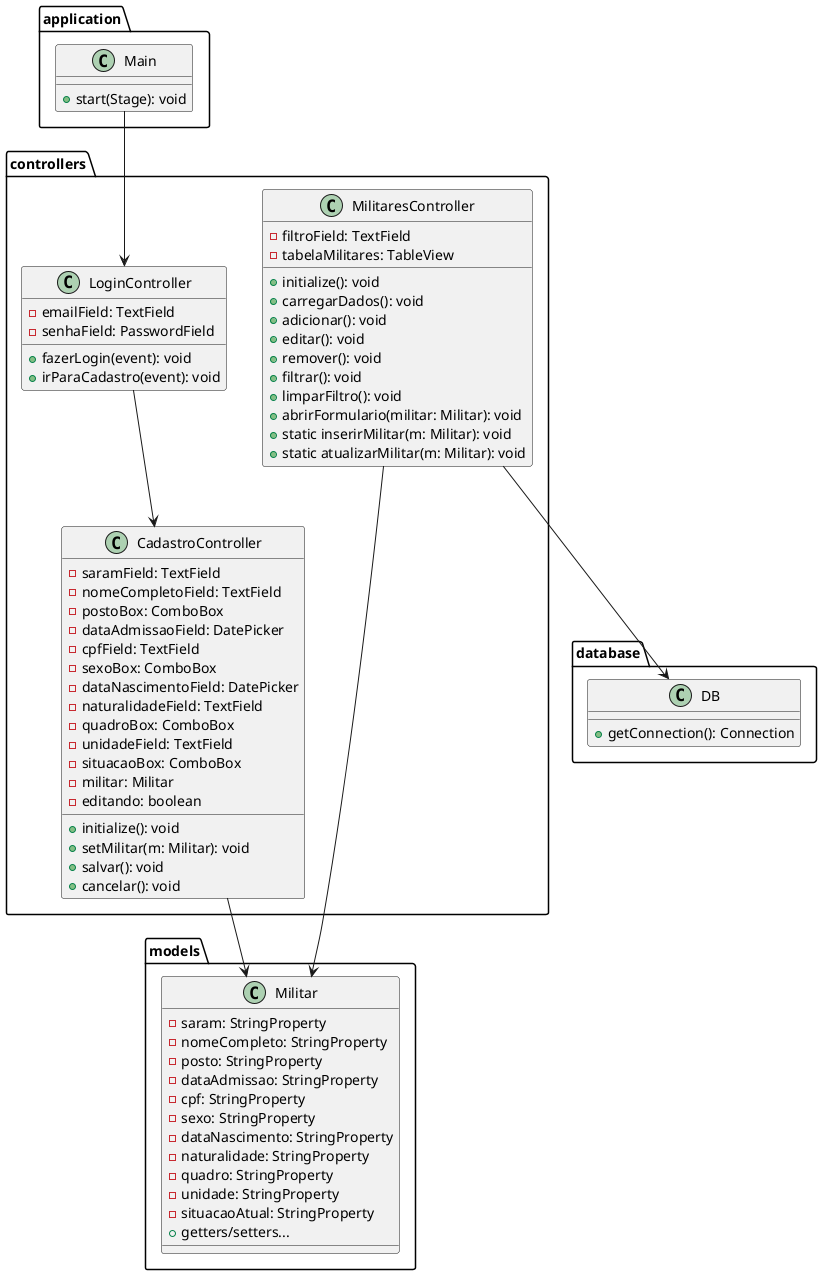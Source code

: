 @startuml

package application {
    class Main {
        +start(Stage): void
    }
}

package controllers {
    class LoginController {
        -emailField: TextField
        -senhaField: PasswordField
        +fazerLogin(event): void
        +irParaCadastro(event): void
    }

    class CadastroController {
        -saramField: TextField
        -nomeCompletoField: TextField
        -postoBox: ComboBox
        -dataAdmissaoField: DatePicker
        -cpfField: TextField
        -sexoBox: ComboBox
        -dataNascimentoField: DatePicker
        -naturalidadeField: TextField
        -quadroBox: ComboBox
        -unidadeField: TextField
        -situacaoBox: ComboBox
        -militar: Militar
        -editando: boolean
        +initialize(): void
        +setMilitar(m: Militar): void
        +salvar(): void
        +cancelar(): void
    }

    class MilitaresController {
        -filtroField: TextField
        -tabelaMilitares: TableView
        +initialize(): void
        +carregarDados(): void
        +adicionar(): void
        +editar(): void
        +remover(): void
        +filtrar(): void
        +limparFiltro(): void
        +abrirFormulario(militar: Militar): void
        +static inserirMilitar(m: Militar): void
        +static atualizarMilitar(m: Militar): void
    }
}

package models {
    class Militar {
        -saram: StringProperty
        -nomeCompleto: StringProperty
        -posto: StringProperty
        -dataAdmissao: StringProperty
        -cpf: StringProperty
        -sexo: StringProperty
        -dataNascimento: StringProperty
        -naturalidade: StringProperty
        -quadro: StringProperty
        -unidade: StringProperty
        -situacaoAtual: StringProperty
        +getters/setters...
    }
}

package database {
    class DB {
        +getConnection(): Connection
    }
}

Main --> LoginController
LoginController --> CadastroController
MilitaresController --> Militar
CadastroController --> Militar
MilitaresController --> DB

@enduml
